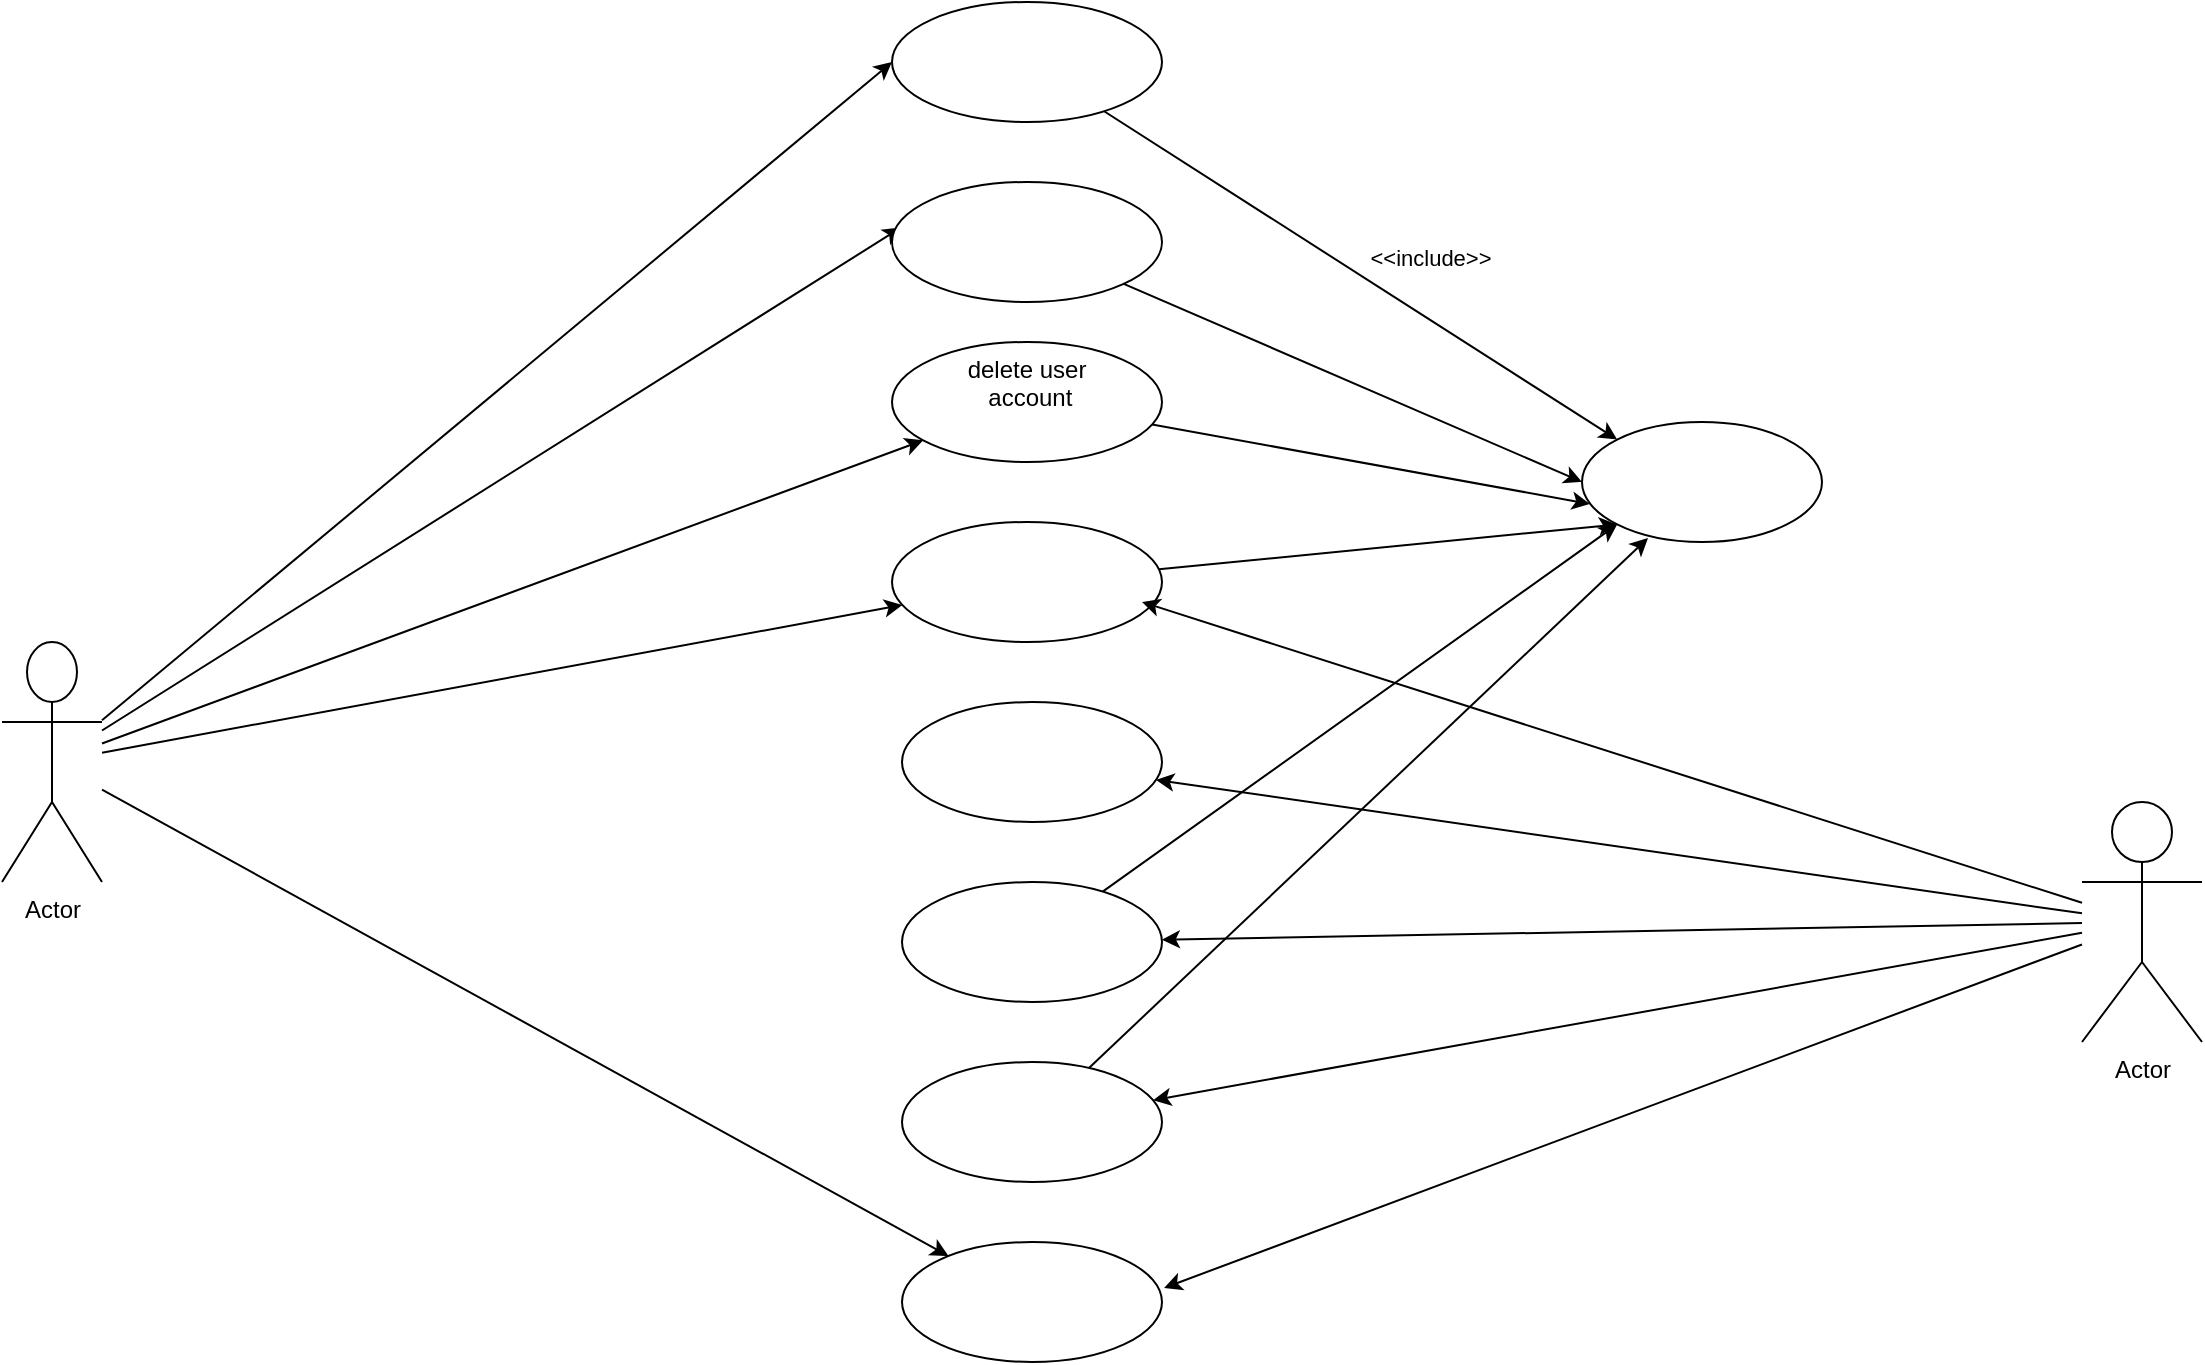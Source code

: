 <mxfile version="17.5.0" type="github">
  <diagram id="cHP8Sh4KNpJCEr58t9kG" name="Page-1">
    <mxGraphModel dx="1718" dy="450" grid="1" gridSize="10" guides="1" tooltips="1" connect="1" arrows="1" fold="1" page="1" pageScale="1" pageWidth="850" pageHeight="1100" math="0" shadow="0">
      <root>
        <mxCell id="0" />
        <mxCell id="1" parent="0" />
        <mxCell id="UdjgVJfa96gIkvRH6LQw-11" style="edgeStyle=none;rounded=1;orthogonalLoop=1;jettySize=auto;html=1;entryX=0.033;entryY=0.38;entryDx=0;entryDy=0;entryPerimeter=0;" edge="1" parent="1" source="UdjgVJfa96gIkvRH6LQw-2" target="UdjgVJfa96gIkvRH6LQw-9">
          <mxGeometry relative="1" as="geometry" />
        </mxCell>
        <mxCell id="UdjgVJfa96gIkvRH6LQw-12" style="edgeStyle=none;rounded=1;orthogonalLoop=1;jettySize=auto;html=1;entryX=0;entryY=0.5;entryDx=0;entryDy=0;" edge="1" parent="1" source="UdjgVJfa96gIkvRH6LQw-2" target="UdjgVJfa96gIkvRH6LQw-4">
          <mxGeometry relative="1" as="geometry" />
        </mxCell>
        <mxCell id="UdjgVJfa96gIkvRH6LQw-18" value="" style="edgeStyle=none;rounded=1;orthogonalLoop=1;jettySize=auto;html=1;" edge="1" parent="1" source="UdjgVJfa96gIkvRH6LQw-2" target="UdjgVJfa96gIkvRH6LQw-17">
          <mxGeometry relative="1" as="geometry" />
        </mxCell>
        <mxCell id="UdjgVJfa96gIkvRH6LQw-20" value="" style="edgeStyle=none;rounded=1;orthogonalLoop=1;jettySize=auto;html=1;" edge="1" parent="1" source="UdjgVJfa96gIkvRH6LQw-2" target="UdjgVJfa96gIkvRH6LQw-19">
          <mxGeometry relative="1" as="geometry" />
        </mxCell>
        <mxCell id="UdjgVJfa96gIkvRH6LQw-27" value="" style="edgeStyle=none;rounded=1;orthogonalLoop=1;jettySize=auto;html=1;" edge="1" parent="1" source="UdjgVJfa96gIkvRH6LQw-2" target="UdjgVJfa96gIkvRH6LQw-26">
          <mxGeometry relative="1" as="geometry" />
        </mxCell>
        <mxCell id="UdjgVJfa96gIkvRH6LQw-2" value="Actor" style="shape=umlActor;verticalLabelPosition=bottom;verticalAlign=top;html=1;outlineConnect=0;" vertex="1" parent="1">
          <mxGeometry x="-140" y="490" width="50" height="120" as="geometry" />
        </mxCell>
        <mxCell id="UdjgVJfa96gIkvRH6LQw-13" style="edgeStyle=none;rounded=1;orthogonalLoop=1;jettySize=auto;html=1;entryX=0;entryY=0;entryDx=0;entryDy=0;" edge="1" parent="1" source="UdjgVJfa96gIkvRH6LQw-4" target="UdjgVJfa96gIkvRH6LQw-6">
          <mxGeometry relative="1" as="geometry" />
        </mxCell>
        <mxCell id="UdjgVJfa96gIkvRH6LQw-14" value="&amp;lt;&amp;lt;include&amp;gt;&amp;gt;" style="edgeLabel;html=1;align=center;verticalAlign=middle;resizable=0;points=[];" vertex="1" connectable="0" parent="UdjgVJfa96gIkvRH6LQw-13">
          <mxGeometry x="0.15" y="-2" relative="1" as="geometry">
            <mxPoint x="16" y="-23" as="offset" />
          </mxGeometry>
        </mxCell>
        <mxCell id="UdjgVJfa96gIkvRH6LQw-4" value="" style="ellipse;whiteSpace=wrap;html=1;verticalAlign=top;" vertex="1" parent="1">
          <mxGeometry x="305" y="170" width="135" height="60" as="geometry" />
        </mxCell>
        <mxCell id="UdjgVJfa96gIkvRH6LQw-6" value="" style="ellipse;whiteSpace=wrap;html=1;verticalAlign=top;" vertex="1" parent="1">
          <mxGeometry x="650" y="380" width="120" height="60" as="geometry" />
        </mxCell>
        <mxCell id="UdjgVJfa96gIkvRH6LQw-15" style="edgeStyle=none;rounded=1;orthogonalLoop=1;jettySize=auto;html=1;entryX=0;entryY=0.5;entryDx=0;entryDy=0;" edge="1" parent="1" source="UdjgVJfa96gIkvRH6LQw-9" target="UdjgVJfa96gIkvRH6LQw-6">
          <mxGeometry relative="1" as="geometry" />
        </mxCell>
        <mxCell id="UdjgVJfa96gIkvRH6LQw-9" value="" style="ellipse;whiteSpace=wrap;html=1;verticalAlign=top;" vertex="1" parent="1">
          <mxGeometry x="305" y="260" width="135" height="60" as="geometry" />
        </mxCell>
        <mxCell id="UdjgVJfa96gIkvRH6LQw-22" style="edgeStyle=none;rounded=1;orthogonalLoop=1;jettySize=auto;html=1;entryX=0.033;entryY=0.683;entryDx=0;entryDy=0;entryPerimeter=0;" edge="1" parent="1" source="UdjgVJfa96gIkvRH6LQw-17" target="UdjgVJfa96gIkvRH6LQw-6">
          <mxGeometry relative="1" as="geometry" />
        </mxCell>
        <mxCell id="UdjgVJfa96gIkvRH6LQw-17" value="delete user&lt;br&gt;&amp;nbsp;account" style="ellipse;whiteSpace=wrap;html=1;verticalAlign=top;" vertex="1" parent="1">
          <mxGeometry x="305" y="340" width="135" height="60" as="geometry" />
        </mxCell>
        <mxCell id="UdjgVJfa96gIkvRH6LQw-23" style="edgeStyle=none;rounded=1;orthogonalLoop=1;jettySize=auto;html=1;entryX=0;entryY=1;entryDx=0;entryDy=0;" edge="1" parent="1" source="UdjgVJfa96gIkvRH6LQw-19" target="UdjgVJfa96gIkvRH6LQw-6">
          <mxGeometry relative="1" as="geometry" />
        </mxCell>
        <mxCell id="UdjgVJfa96gIkvRH6LQw-19" value="" style="ellipse;whiteSpace=wrap;html=1;verticalAlign=top;" vertex="1" parent="1">
          <mxGeometry x="305" y="430" width="135" height="60" as="geometry" />
        </mxCell>
        <mxCell id="UdjgVJfa96gIkvRH6LQw-26" value="" style="ellipse;whiteSpace=wrap;html=1;verticalAlign=top;" vertex="1" parent="1">
          <mxGeometry x="310" y="790" width="130" height="60" as="geometry" />
        </mxCell>
        <mxCell id="UdjgVJfa96gIkvRH6LQw-29" style="edgeStyle=none;rounded=1;orthogonalLoop=1;jettySize=auto;html=1;entryX=0.926;entryY=0.667;entryDx=0;entryDy=0;entryPerimeter=0;" edge="1" parent="1" source="UdjgVJfa96gIkvRH6LQw-28" target="UdjgVJfa96gIkvRH6LQw-19">
          <mxGeometry relative="1" as="geometry" />
        </mxCell>
        <mxCell id="UdjgVJfa96gIkvRH6LQw-30" style="edgeStyle=none;rounded=1;orthogonalLoop=1;jettySize=auto;html=1;entryX=1.008;entryY=0.383;entryDx=0;entryDy=0;entryPerimeter=0;" edge="1" parent="1" source="UdjgVJfa96gIkvRH6LQw-28" target="UdjgVJfa96gIkvRH6LQw-26">
          <mxGeometry relative="1" as="geometry" />
        </mxCell>
        <mxCell id="UdjgVJfa96gIkvRH6LQw-32" value="" style="edgeStyle=none;rounded=1;orthogonalLoop=1;jettySize=auto;html=1;" edge="1" parent="1" source="UdjgVJfa96gIkvRH6LQw-28" target="UdjgVJfa96gIkvRH6LQw-31">
          <mxGeometry relative="1" as="geometry" />
        </mxCell>
        <mxCell id="UdjgVJfa96gIkvRH6LQw-35" value="" style="edgeStyle=none;rounded=1;orthogonalLoop=1;jettySize=auto;html=1;" edge="1" parent="1" source="UdjgVJfa96gIkvRH6LQw-28" target="UdjgVJfa96gIkvRH6LQw-34">
          <mxGeometry relative="1" as="geometry" />
        </mxCell>
        <mxCell id="UdjgVJfa96gIkvRH6LQw-37" value="" style="edgeStyle=none;rounded=1;orthogonalLoop=1;jettySize=auto;html=1;" edge="1" parent="1" source="UdjgVJfa96gIkvRH6LQw-28" target="UdjgVJfa96gIkvRH6LQw-36">
          <mxGeometry relative="1" as="geometry" />
        </mxCell>
        <mxCell id="UdjgVJfa96gIkvRH6LQw-28" value="Actor" style="shape=umlActor;verticalLabelPosition=bottom;verticalAlign=top;html=1;outlineConnect=0;" vertex="1" parent="1">
          <mxGeometry x="900" y="570" width="60" height="120" as="geometry" />
        </mxCell>
        <mxCell id="UdjgVJfa96gIkvRH6LQw-31" value="" style="ellipse;whiteSpace=wrap;html=1;verticalAlign=top;" vertex="1" parent="1">
          <mxGeometry x="310" y="520" width="130" height="60" as="geometry" />
        </mxCell>
        <mxCell id="UdjgVJfa96gIkvRH6LQw-33" style="edgeStyle=none;rounded=1;orthogonalLoop=1;jettySize=auto;html=1;exitX=0.5;exitY=1;exitDx=0;exitDy=0;" edge="1" parent="1" source="UdjgVJfa96gIkvRH6LQw-31" target="UdjgVJfa96gIkvRH6LQw-31">
          <mxGeometry relative="1" as="geometry" />
        </mxCell>
        <mxCell id="UdjgVJfa96gIkvRH6LQw-38" style="edgeStyle=none;rounded=1;orthogonalLoop=1;jettySize=auto;html=1;entryX=0;entryY=1;entryDx=0;entryDy=0;" edge="1" parent="1" source="UdjgVJfa96gIkvRH6LQw-34" target="UdjgVJfa96gIkvRH6LQw-6">
          <mxGeometry relative="1" as="geometry" />
        </mxCell>
        <mxCell id="UdjgVJfa96gIkvRH6LQw-34" value="" style="ellipse;whiteSpace=wrap;html=1;verticalAlign=top;" vertex="1" parent="1">
          <mxGeometry x="310" y="610" width="130" height="60" as="geometry" />
        </mxCell>
        <mxCell id="UdjgVJfa96gIkvRH6LQw-39" style="edgeStyle=none;rounded=1;orthogonalLoop=1;jettySize=auto;html=1;entryX=0.275;entryY=0.967;entryDx=0;entryDy=0;entryPerimeter=0;" edge="1" parent="1" source="UdjgVJfa96gIkvRH6LQw-36" target="UdjgVJfa96gIkvRH6LQw-6">
          <mxGeometry relative="1" as="geometry" />
        </mxCell>
        <mxCell id="UdjgVJfa96gIkvRH6LQw-36" value="" style="ellipse;whiteSpace=wrap;html=1;verticalAlign=top;" vertex="1" parent="1">
          <mxGeometry x="310" y="700" width="130" height="60" as="geometry" />
        </mxCell>
      </root>
    </mxGraphModel>
  </diagram>
</mxfile>
